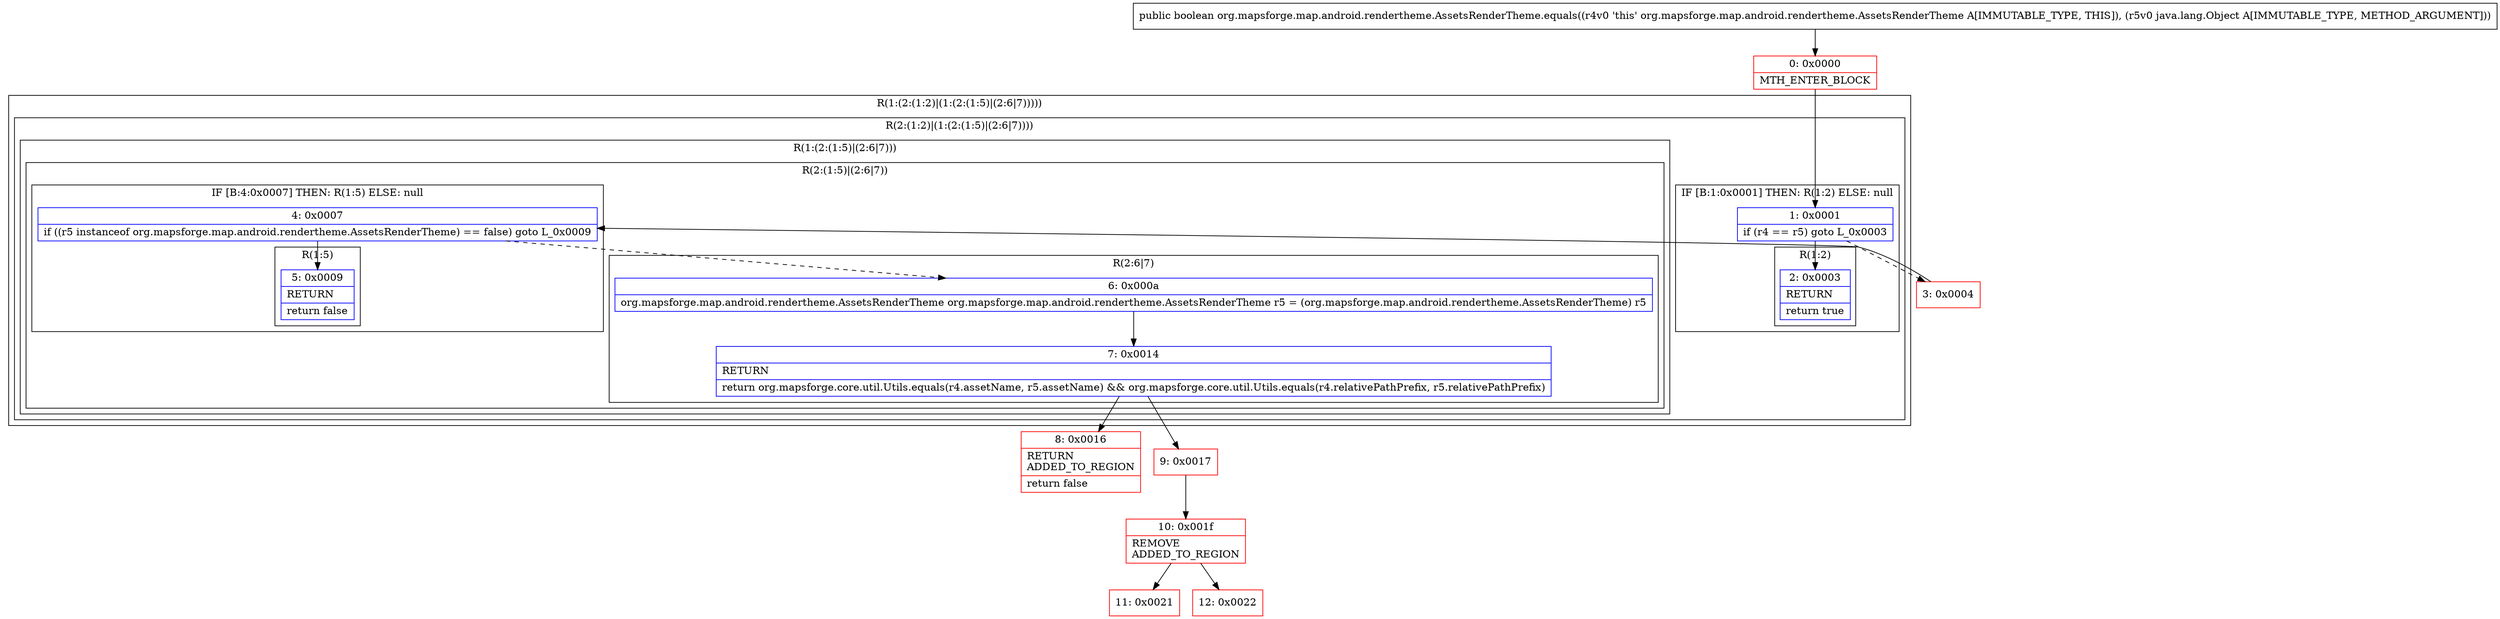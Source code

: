 digraph "CFG fororg.mapsforge.map.android.rendertheme.AssetsRenderTheme.equals(Ljava\/lang\/Object;)Z" {
subgraph cluster_Region_835224949 {
label = "R(1:(2:(1:2)|(1:(2:(1:5)|(2:6|7)))))";
node [shape=record,color=blue];
subgraph cluster_Region_2129309098 {
label = "R(2:(1:2)|(1:(2:(1:5)|(2:6|7))))";
node [shape=record,color=blue];
subgraph cluster_IfRegion_77692786 {
label = "IF [B:1:0x0001] THEN: R(1:2) ELSE: null";
node [shape=record,color=blue];
Node_1 [shape=record,label="{1\:\ 0x0001|if (r4 == r5) goto L_0x0003\l}"];
subgraph cluster_Region_1165955471 {
label = "R(1:2)";
node [shape=record,color=blue];
Node_2 [shape=record,label="{2\:\ 0x0003|RETURN\l|return true\l}"];
}
}
subgraph cluster_Region_820631416 {
label = "R(1:(2:(1:5)|(2:6|7)))";
node [shape=record,color=blue];
subgraph cluster_Region_457550642 {
label = "R(2:(1:5)|(2:6|7))";
node [shape=record,color=blue];
subgraph cluster_IfRegion_336600519 {
label = "IF [B:4:0x0007] THEN: R(1:5) ELSE: null";
node [shape=record,color=blue];
Node_4 [shape=record,label="{4\:\ 0x0007|if ((r5 instanceof org.mapsforge.map.android.rendertheme.AssetsRenderTheme) == false) goto L_0x0009\l}"];
subgraph cluster_Region_694060451 {
label = "R(1:5)";
node [shape=record,color=blue];
Node_5 [shape=record,label="{5\:\ 0x0009|RETURN\l|return false\l}"];
}
}
subgraph cluster_Region_1278490138 {
label = "R(2:6|7)";
node [shape=record,color=blue];
Node_6 [shape=record,label="{6\:\ 0x000a|org.mapsforge.map.android.rendertheme.AssetsRenderTheme org.mapsforge.map.android.rendertheme.AssetsRenderTheme r5 = (org.mapsforge.map.android.rendertheme.AssetsRenderTheme) r5\l}"];
Node_7 [shape=record,label="{7\:\ 0x0014|RETURN\l|return org.mapsforge.core.util.Utils.equals(r4.assetName, r5.assetName) && org.mapsforge.core.util.Utils.equals(r4.relativePathPrefix, r5.relativePathPrefix)\l}"];
}
}
}
}
}
Node_0 [shape=record,color=red,label="{0\:\ 0x0000|MTH_ENTER_BLOCK\l}"];
Node_3 [shape=record,color=red,label="{3\:\ 0x0004}"];
Node_8 [shape=record,color=red,label="{8\:\ 0x0016|RETURN\lADDED_TO_REGION\l|return false\l}"];
Node_9 [shape=record,color=red,label="{9\:\ 0x0017}"];
Node_10 [shape=record,color=red,label="{10\:\ 0x001f|REMOVE\lADDED_TO_REGION\l}"];
Node_11 [shape=record,color=red,label="{11\:\ 0x0021}"];
Node_12 [shape=record,color=red,label="{12\:\ 0x0022}"];
MethodNode[shape=record,label="{public boolean org.mapsforge.map.android.rendertheme.AssetsRenderTheme.equals((r4v0 'this' org.mapsforge.map.android.rendertheme.AssetsRenderTheme A[IMMUTABLE_TYPE, THIS]), (r5v0 java.lang.Object A[IMMUTABLE_TYPE, METHOD_ARGUMENT])) }"];
MethodNode -> Node_0;
Node_1 -> Node_2;
Node_1 -> Node_3[style=dashed];
Node_4 -> Node_5;
Node_4 -> Node_6[style=dashed];
Node_6 -> Node_7;
Node_7 -> Node_8;
Node_7 -> Node_9;
Node_0 -> Node_1;
Node_3 -> Node_4;
Node_9 -> Node_10;
Node_10 -> Node_11;
Node_10 -> Node_12;
}

